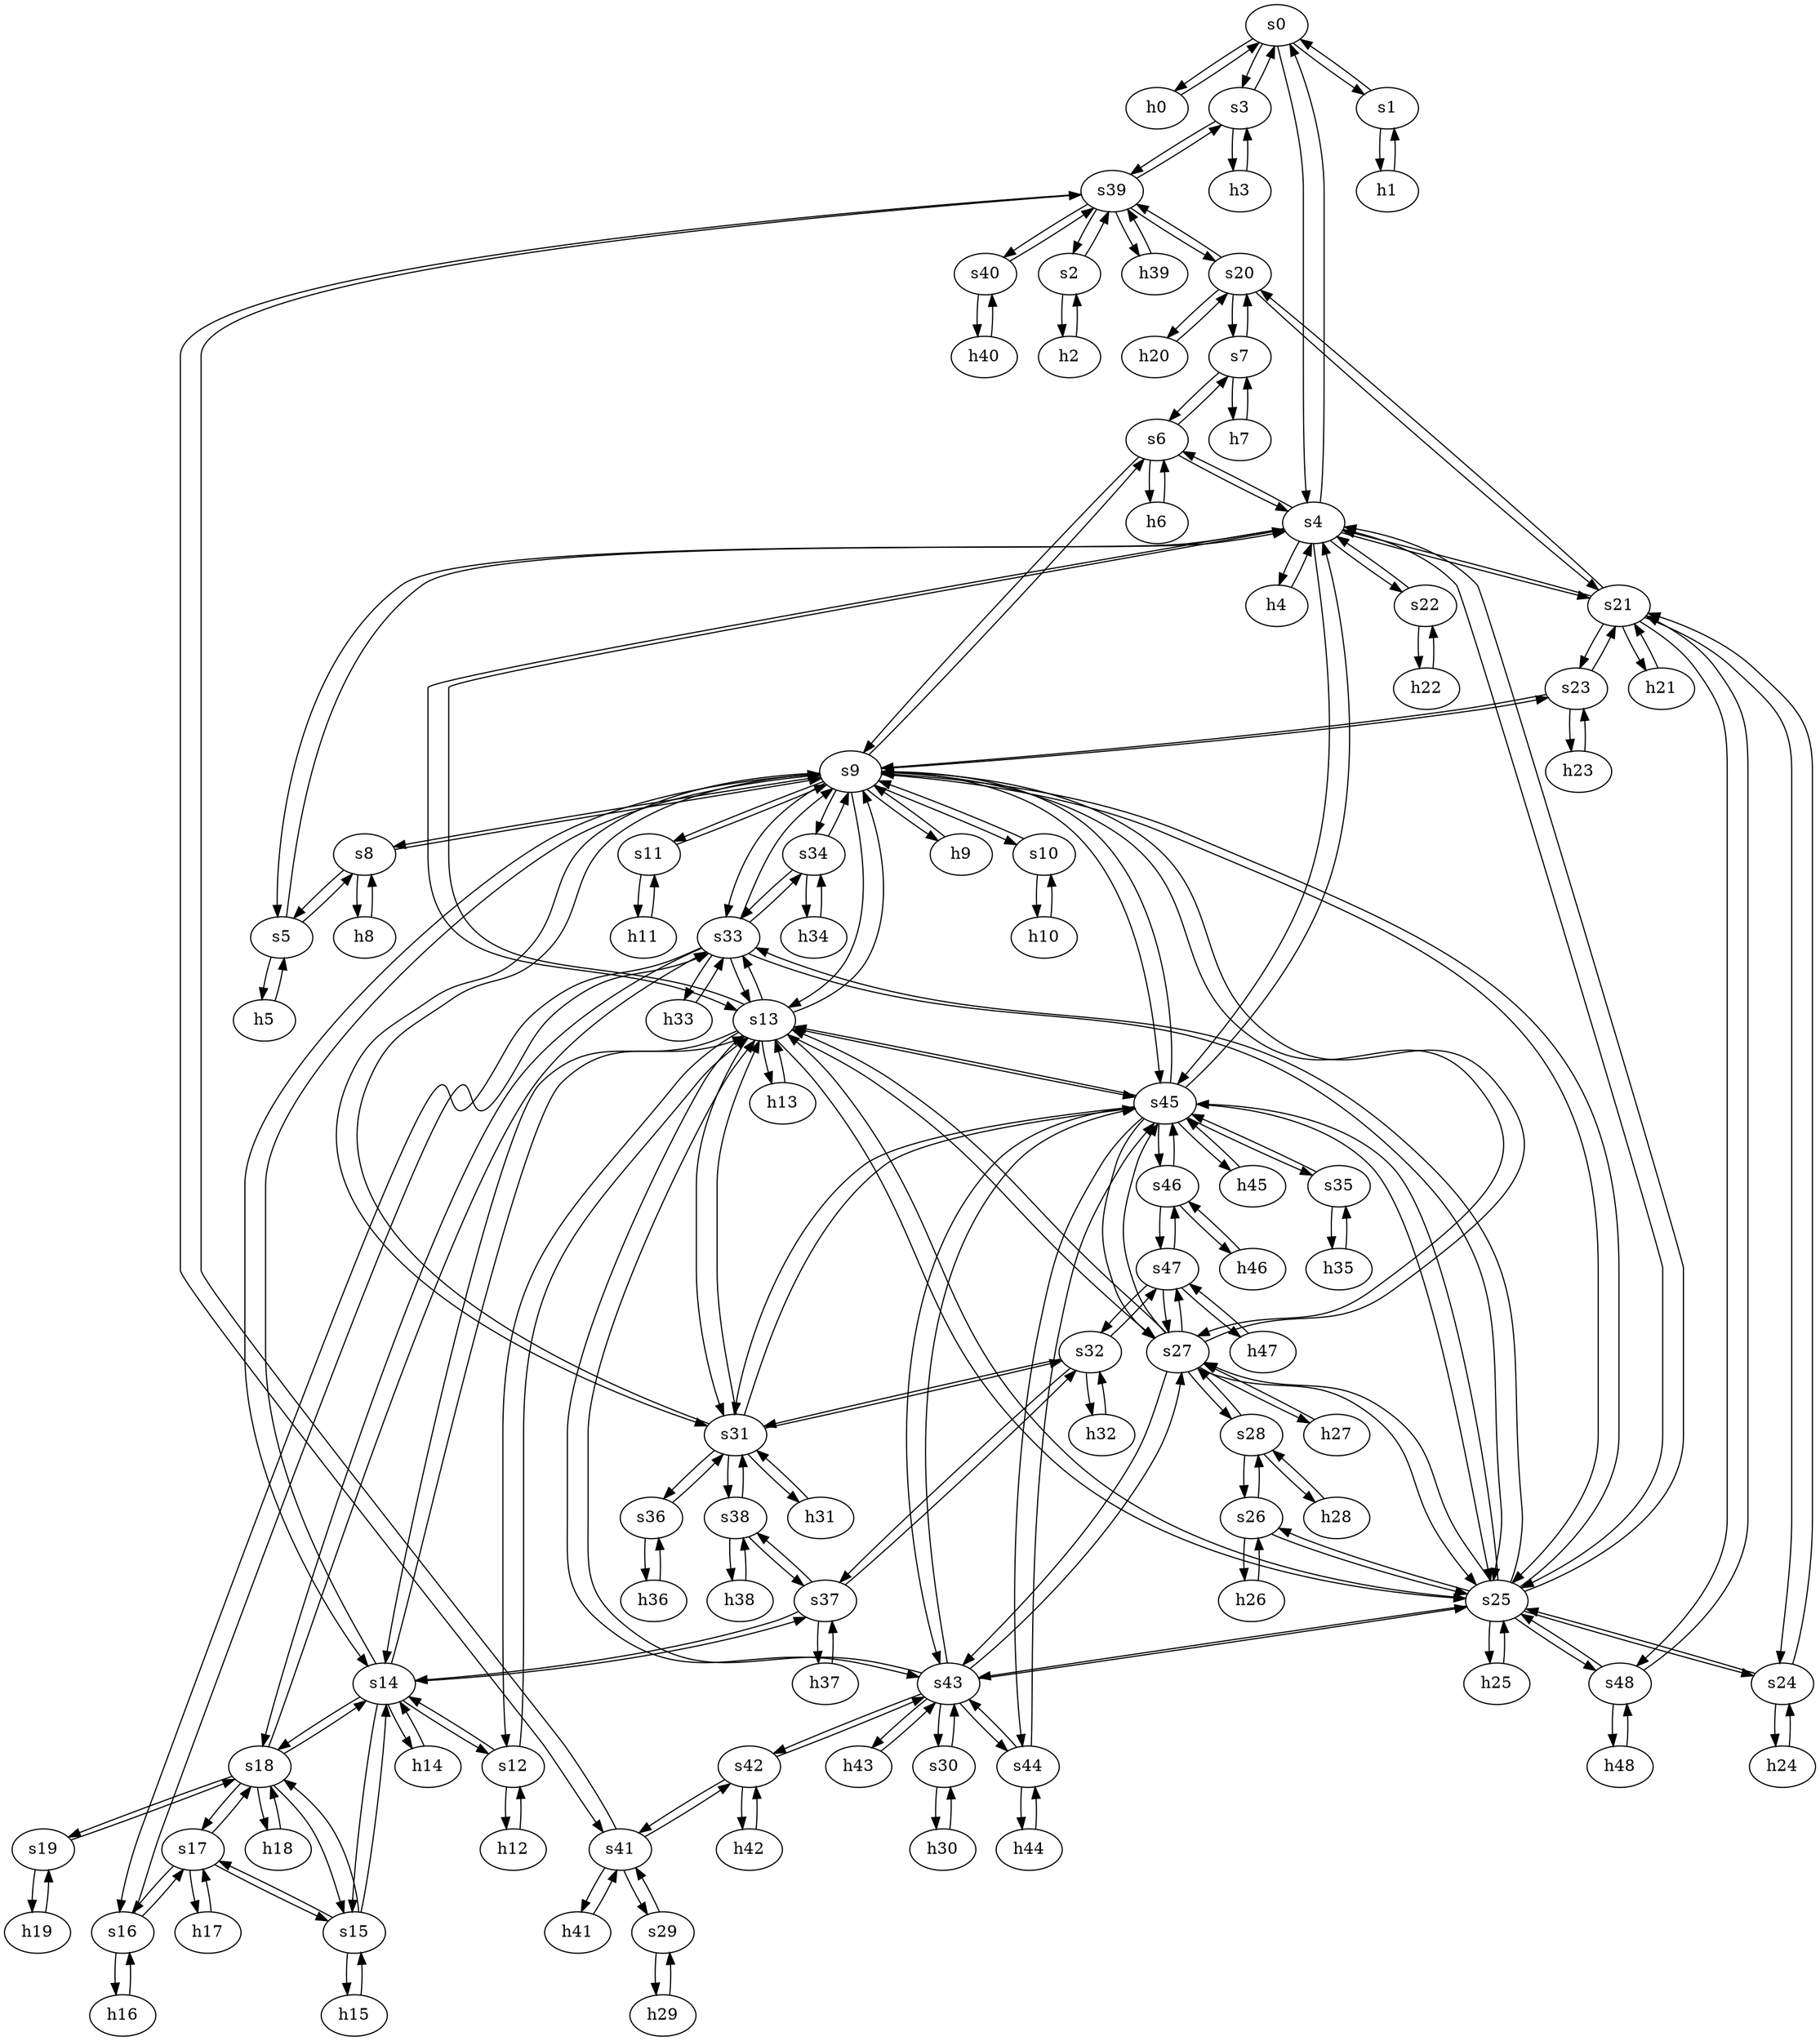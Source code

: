 strict digraph UUNET {
	s0	 [id=0,
		type=switch];
	h0	 [ip="111.0.0.0",
		mac="00:00:00:00:0:0",
		type=host];
	s0 -> h0	 [capacity="1Gbps",
		cost=1,
		dst_port=1,
		src_port=1];
	s3	 [id=3,
		type=switch];
	s0 -> s3	 [capacity="1Gbps",
		cost=1,
		dst_port=2,
		src_port=3];
	s4	 [id=4,
		type=switch];
	s0 -> s4	 [capacity="1Gbps",
		cost=1,
		dst_port=2,
		src_port=4];
	s1	 [id=1,
		type=switch];
	s0 -> s1	 [capacity="1Gbps",
		cost=1,
		dst_port=2,
		src_port=2];
	s7	 [id=7,
		type=switch];
	s20	 [id=20,
		type=switch];
	s7 -> s20	 [capacity="1Gbps",
		cost=1,
		dst_port=2,
		src_port=3];
	h7	 [ip="111.0.7.7",
		mac="00:00:00:00:7:7",
		type=host];
	s7 -> h7	 [capacity="1Gbps",
		cost=1,
		dst_port=1,
		src_port=1];
	s6	 [id=6,
		type=switch];
	s7 -> s6	 [capacity="1Gbps",
		cost=1,
		dst_port=4,
		src_port=2];
	h20	 [ip="111.0.20.20",
		mac="00:00:00:00:20:20",
		type=host];
	h20 -> s20	 [capacity="1Gbps",
		cost=1,
		dst_port=1,
		src_port=1];
	h47	 [ip="111.0.47.47",
		mac="00:00:00:00:47:47",
		type=host];
	s47	 [id=47,
		type=switch];
	h47 -> s47	 [capacity="1Gbps",
		cost=1,
		dst_port=1,
		src_port=1];
	h46	 [ip="111.0.46.46",
		mac="00:00:00:00:46:46",
		type=host];
	s46	 [id=46,
		type=switch];
	h46 -> s46	 [capacity="1Gbps",
		cost=1,
		dst_port=1,
		src_port=1];
	h45	 [ip="111.0.45.45",
		mac="00:00:00:00:45:45",
		type=host];
	s45	 [id=45,
		type=switch];
	h45 -> s45	 [capacity="1Gbps",
		cost=1,
		dst_port=1,
		src_port=1];
	h44	 [ip="111.0.44.44",
		mac="00:00:00:00:44:44",
		type=host];
	s44	 [id=44,
		type=switch];
	h44 -> s44	 [capacity="1Gbps",
		cost=1,
		dst_port=1,
		src_port=1];
	h43	 [ip="111.0.43.43",
		mac="00:00:00:00:43:43",
		type=host];
	s43	 [id=43,
		type=switch];
	h43 -> s43	 [capacity="1Gbps",
		cost=1,
		dst_port=1,
		src_port=1];
	s5	 [id=5,
		type=switch];
	s5 -> s4	 [capacity="1Gbps",
		cost=1,
		dst_port=3,
		src_port=2];
	h5	 [ip="111.0.5.5",
		mac="00:00:00:00:5:5",
		type=host];
	s5 -> h5	 [capacity="1Gbps",
		cost=1,
		dst_port=1,
		src_port=1];
	s8	 [id=8,
		type=switch];
	s5 -> s8	 [capacity="1Gbps",
		cost=1,
		dst_port=2,
		src_port=3];
	h41	 [ip="111.0.41.41",
		mac="00:00:00:00:41:41",
		type=host];
	s41	 [id=41,
		type=switch];
	h41 -> s41	 [capacity="1Gbps",
		cost=1,
		dst_port=1,
		src_port=1];
	h40	 [ip="111.0.40.40",
		mac="00:00:00:00:40:40",
		type=host];
	s40	 [id=40,
		type=switch];
	h40 -> s40	 [capacity="1Gbps",
		cost=1,
		dst_port=1,
		src_port=1];
	s13	 [id=13,
		type=switch];
	s4 -> s13	 [capacity="1Gbps",
		cost=1,
		dst_port=2,
		src_port=6];
	s25	 [id=25,
		type=switch];
	s4 -> s25	 [capacity="1Gbps",
		cost=1,
		dst_port=2,
		src_port=9];
	s4 -> s5	 [capacity="1Gbps",
		cost=1,
		dst_port=2,
		src_port=3];
	h4	 [ip="111.0.4.4",
		mac="00:00:00:00:4:4",
		type=host];
	s4 -> h4	 [capacity="1Gbps",
		cost=1,
		dst_port=1,
		src_port=1];
	s4 -> s0	 [capacity="1Gbps",
		cost=1,
		dst_port=4,
		src_port=2];
	s22	 [id=22,
		type=switch];
	s4 -> s22	 [capacity="1Gbps",
		cost=1,
		dst_port=2,
		src_port=8];
	s4 -> s45	 [capacity="1Gbps",
		cost=1,
		dst_port=2,
		src_port=5];
	s21	 [id=21,
		type=switch];
	s4 -> s21	 [capacity="1Gbps",
		cost=1,
		dst_port=2,
		src_port=7];
	s4 -> s6	 [capacity="1Gbps",
		cost=1,
		dst_port=2,
		src_port=4];
	h48	 [ip="111.0.48.48",
		mac="00:00:00:00:48:48",
		type=host];
	s48	 [id=48,
		type=switch];
	h48 -> s48	 [capacity="1Gbps",
		cost=1,
		dst_port=1,
		src_port=1];
	s44 -> s43	 [capacity="1Gbps",
		cost=1,
		dst_port=7,
		src_port=2];
	s44 -> h44	 [capacity="1Gbps",
		cost=1,
		dst_port=1,
		src_port=1];
	s44 -> s45	 [capacity="1Gbps",
		cost=1,
		dst_port=10,
		src_port=3];
	h24	 [ip="111.0.24.24",
		mac="00:00:00:00:24:24",
		type=host];
	s24	 [id=24,
		type=switch];
	h24 -> s24	 [capacity="1Gbps",
		cost=1,
		dst_port=1,
		src_port=1];
	s46 -> h46	 [capacity="1Gbps",
		cost=1,
		dst_port=1,
		src_port=1];
	s46 -> s47	 [capacity="1Gbps",
		cost=1,
		dst_port=4,
		src_port=3];
	s46 -> s45	 [capacity="1Gbps",
		cost=1,
		dst_port=11,
		src_port=2];
	s47 -> h47	 [capacity="1Gbps",
		cost=1,
		dst_port=1,
		src_port=1];
	s32	 [id=32,
		type=switch];
	s47 -> s32	 [capacity="1Gbps",
		cost=1,
		dst_port=3,
		src_port=3];
	s47 -> s46	 [capacity="1Gbps",
		cost=1,
		dst_port=3,
		src_port=4];
	s27	 [id=27,
		type=switch];
	s47 -> s27	 [capacity="1Gbps",
		cost=1,
		dst_port=7,
		src_port=2];
	s39	 [id=39,
		type=switch];
	s40 -> s39	 [capacity="1Gbps",
		cost=1,
		dst_port=5,
		src_port=2];
	s40 -> h40	 [capacity="1Gbps",
		cost=1,
		dst_port=1,
		src_port=1];
	s29	 [id=29,
		type=switch];
	s41 -> s29	 [capacity="1Gbps",
		cost=1,
		dst_port=2,
		src_port=2];
	s41 -> s39	 [capacity="1Gbps",
		cost=1,
		dst_port=6,
		src_port=3];
	s42	 [id=42,
		type=switch];
	s41 -> s42	 [capacity="1Gbps",
		cost=1,
		dst_port=2,
		src_port=4];
	s41 -> h41	 [capacity="1Gbps",
		cost=1,
		dst_port=1,
		src_port=1];
	s42 -> s41	 [capacity="1Gbps",
		cost=1,
		dst_port=4,
		src_port=2];
	s42 -> s43	 [capacity="1Gbps",
		cost=1,
		dst_port=6,
		src_port=3];
	h42	 [ip="111.0.42.42",
		mac="00:00:00:00:42:42",
		type=host];
	s42 -> h42	 [capacity="1Gbps",
		cost=1,
		dst_port=1,
		src_port=1];
	s43 -> s13	 [capacity="1Gbps",
		cost=1,
		dst_port=6,
		src_port=2];
	s43 -> s25	 [capacity="1Gbps",
		cost=1,
		dst_port=7,
		src_port=3];
	s30	 [id=30,
		type=switch];
	s43 -> s30	 [capacity="1Gbps",
		cost=1,
		dst_port=2,
		src_port=5];
	s43 -> h43	 [capacity="1Gbps",
		cost=1,
		dst_port=1,
		src_port=1];
	s43 -> s44	 [capacity="1Gbps",
		cost=1,
		dst_port=2,
		src_port=7];
	s43 -> s27	 [capacity="1Gbps",
		cost=1,
		dst_port=5,
		src_port=4];
	s43 -> s45	 [capacity="1Gbps",
		cost=1,
		dst_port=9,
		src_port=8];
	s43 -> s42	 [capacity="1Gbps",
		cost=1,
		dst_port=3,
		src_port=6];
	s48 -> s25	 [capacity="1Gbps",
		cost=1,
		dst_port=9,
		src_port=3];
	s48 -> h48	 [capacity="1Gbps",
		cost=1,
		dst_port=1,
		src_port=1];
	s48 -> s21	 [capacity="1Gbps",
		cost=1,
		dst_port=6,
		src_port=2];
	h42 -> s42	 [capacity="1Gbps",
		cost=1,
		dst_port=1,
		src_port=1];
	s45 -> s13	 [capacity="1Gbps",
		cost=1,
		dst_port=7,
		src_port=4];
	s45 -> s25	 [capacity="1Gbps",
		cost=1,
		dst_port=8,
		src_port=5];
	s45 -> h45	 [capacity="1Gbps",
		cost=1,
		dst_port=1,
		src_port=1];
	s45 -> s44	 [capacity="1Gbps",
		cost=1,
		dst_port=3,
		src_port=10];
	s31	 [id=31,
		type=switch];
	s45 -> s31	 [capacity="1Gbps",
		cost=1,
		dst_port=7,
		src_port=7];
	s45 -> s4	 [capacity="1Gbps",
		cost=1,
		dst_port=5,
		src_port=2];
	s35	 [id=35,
		type=switch];
	s45 -> s35	 [capacity="1Gbps",
		cost=1,
		dst_port=2,
		src_port=8];
	s45 -> s46	 [capacity="1Gbps",
		cost=1,
		dst_port=2,
		src_port=11];
	s45 -> s27	 [capacity="1Gbps",
		cost=1,
		dst_port=6,
		src_port=6];
	s45 -> s43	 [capacity="1Gbps",
		cost=1,
		dst_port=8,
		src_port=9];
	s9	 [id=9,
		type=switch];
	s45 -> s9	 [capacity="1Gbps",
		cost=1,
		dst_port=10,
		src_port=3];
	s19	 [id=19,
		type=switch];
	s18	 [id=18,
		type=switch];
	s19 -> s18	 [capacity="1Gbps",
		cost=1,
		dst_port=5,
		src_port=2];
	h19	 [ip="111.0.19.19",
		mac="00:00:00:00:19:19",
		type=host];
	s19 -> h19	 [capacity="1Gbps",
		cost=1,
		dst_port=1,
		src_port=1];
	s17	 [id=17,
		type=switch];
	s18 -> s17	 [capacity="1Gbps",
		cost=1,
		dst_port=4,
		src_port=4];
	h18	 [ip="111.0.18.18",
		mac="00:00:00:00:18:18",
		type=host];
	s18 -> h18	 [capacity="1Gbps",
		cost=1,
		dst_port=1,
		src_port=1];
	s14	 [id=14,
		type=switch];
	s18 -> s14	 [capacity="1Gbps",
		cost=1,
		dst_port=7,
		src_port=2];
	s15	 [id=15,
		type=switch];
	s18 -> s15	 [capacity="1Gbps",
		cost=1,
		dst_port=4,
		src_port=3];
	s18 -> s19	 [capacity="1Gbps",
		cost=1,
		dst_port=2,
		src_port=5];
	s33	 [id=33,
		type=switch];
	s18 -> s33	 [capacity="1Gbps",
		cost=1,
		dst_port=5,
		src_port=6];
	s13 -> s25	 [capacity="1Gbps",
		cost=1,
		dst_port=4,
		src_port=9];
	s12	 [id=12,
		type=switch];
	s13 -> s12	 [capacity="1Gbps",
		cost=1,
		dst_port=2,
		src_port=4];
	h13	 [ip="111.0.13.13",
		mac="00:00:00:00:13:13",
		type=host];
	s13 -> h13	 [capacity="1Gbps",
		cost=1,
		dst_port=1,
		src_port=1];
	s13 -> s31	 [capacity="1Gbps",
		cost=1,
		dst_port=3,
		src_port=11];
	s13 -> s14	 [capacity="1Gbps",
		cost=1,
		dst_port=4,
		src_port=8];
	s13 -> s4	 [capacity="1Gbps",
		cost=1,
		dst_port=6,
		src_port=2];
	s13 -> s27	 [capacity="1Gbps",
		cost=1,
		dst_port=3,
		src_port=10];
	s13 -> s43	 [capacity="1Gbps",
		cost=1,
		dst_port=2,
		src_port=6];
	s13 -> s45	 [capacity="1Gbps",
		cost=1,
		dst_port=4,
		src_port=7];
	s13 -> s33	 [capacity="1Gbps",
		cost=1,
		dst_port=3,
		src_port=5];
	s13 -> s9	 [capacity="1Gbps",
		cost=1,
		dst_port=8,
		src_port=3];
	s12 -> s13	 [capacity="1Gbps",
		cost=1,
		dst_port=4,
		src_port=2];
	s12 -> s14	 [capacity="1Gbps",
		cost=1,
		dst_port=3,
		src_port=3];
	h12	 [ip="111.0.12.12",
		mac="00:00:00:00:12:12",
		type=host];
	s12 -> h12	 [capacity="1Gbps",
		cost=1,
		dst_port=1,
		src_port=1];
	s11	 [id=11,
		type=switch];
	h11	 [ip="111.0.11.11",
		mac="00:00:00:00:11:11",
		type=host];
	s11 -> h11	 [capacity="1Gbps",
		cost=1,
		dst_port=1,
		src_port=1];
	s11 -> s9	 [capacity="1Gbps",
		cost=1,
		dst_port=7,
		src_port=2];
	s10	 [id=10,
		type=switch];
	h10	 [ip="111.0.10.10",
		mac="00:00:00:00:10:10",
		type=host];
	s10 -> h10	 [capacity="1Gbps",
		cost=1,
		dst_port=1,
		src_port=1];
	s10 -> s9	 [capacity="1Gbps",
		cost=1,
		dst_port=6,
		src_port=2];
	s17 -> s18	 [capacity="1Gbps",
		cost=1,
		dst_port=4,
		src_port=4];
	s16	 [id=16,
		type=switch];
	s17 -> s16	 [capacity="1Gbps",
		cost=1,
		dst_port=3,
		src_port=3];
	h17	 [ip="111.0.17.17",
		mac="00:00:00:00:17:17",
		type=host];
	s17 -> h17	 [capacity="1Gbps",
		cost=1,
		dst_port=1,
		src_port=1];
	s17 -> s15	 [capacity="1Gbps",
		cost=1,
		dst_port=3,
		src_port=2];
	s16 -> s17	 [capacity="1Gbps",
		cost=1,
		dst_port=3,
		src_port=3];
	h16	 [ip="111.0.16.16",
		mac="00:00:00:00:16:16",
		type=host];
	s16 -> h16	 [capacity="1Gbps",
		cost=1,
		dst_port=1,
		src_port=1];
	s16 -> s33	 [capacity="1Gbps",
		cost=1,
		dst_port=4,
		src_port=2];
	s15 -> s18	 [capacity="1Gbps",
		cost=1,
		dst_port=3,
		src_port=4];
	s15 -> s17	 [capacity="1Gbps",
		cost=1,
		dst_port=2,
		src_port=3];
	h15	 [ip="111.0.15.15",
		mac="00:00:00:00:15:15",
		type=host];
	s15 -> h15	 [capacity="1Gbps",
		cost=1,
		dst_port=1,
		src_port=1];
	s15 -> s14	 [capacity="1Gbps",
		cost=1,
		dst_port=6,
		src_port=2];
	s14 -> s18	 [capacity="1Gbps",
		cost=1,
		dst_port=2,
		src_port=7];
	s14 -> s13	 [capacity="1Gbps",
		cost=1,
		dst_port=8,
		src_port=4];
	s14 -> s12	 [capacity="1Gbps",
		cost=1,
		dst_port=3,
		src_port=3];
	s37	 [id=37,
		type=switch];
	s14 -> s37	 [capacity="1Gbps",
		cost=1,
		dst_port=2,
		src_port=5];
	h14	 [ip="111.0.14.14",
		mac="00:00:00:00:14:14",
		type=host];
	s14 -> h14	 [capacity="1Gbps",
		cost=1,
		dst_port=1,
		src_port=1];
	s14 -> s15	 [capacity="1Gbps",
		cost=1,
		dst_port=2,
		src_port=6];
	s14 -> s9	 [capacity="1Gbps",
		cost=1,
		dst_port=9,
		src_port=2];
	h8	 [ip="111.0.8.8",
		mac="00:00:00:00:8:8",
		type=host];
	h8 -> s8	 [capacity="1Gbps",
		cost=1,
		dst_port=1,
		src_port=1];
	h9	 [ip="111.0.9.9",
		mac="00:00:00:00:9:9",
		type=host];
	h9 -> s9	 [capacity="1Gbps",
		cost=1,
		dst_port=1,
		src_port=1];
	h2	 [ip="111.0.2.2",
		mac="00:00:00:00:2:2",
		type=host];
	s2	 [id=2,
		type=switch];
	h2 -> s2	 [capacity="1Gbps",
		cost=1,
		dst_port=1,
		src_port=1];
	h3	 [ip="111.0.3.3",
		mac="00:00:00:00:3:3",
		type=host];
	h3 -> s3	 [capacity="1Gbps",
		cost=1,
		dst_port=1,
		src_port=1];
	h0 -> s0	 [capacity="1Gbps",
		cost=1,
		dst_port=1,
		src_port=1];
	h1	 [ip="111.0.1.1",
		mac="00:00:00:00:1:1",
		type=host];
	h1 -> s1	 [capacity="1Gbps",
		cost=1,
		dst_port=1,
		src_port=1];
	h6	 [ip="111.0.6.6",
		mac="00:00:00:00:6:6",
		type=host];
	h6 -> s6	 [capacity="1Gbps",
		cost=1,
		dst_port=1,
		src_port=1];
	h7 -> s7	 [capacity="1Gbps",
		cost=1,
		dst_port=1,
		src_port=1];
	h4 -> s4	 [capacity="1Gbps",
		cost=1,
		dst_port=1,
		src_port=1];
	h5 -> s5	 [capacity="1Gbps",
		cost=1,
		dst_port=1,
		src_port=1];
	s39 -> s40	 [capacity="1Gbps",
		cost=1,
		dst_port=2,
		src_port=5];
	s39 -> s2	 [capacity="1Gbps",
		cost=1,
		dst_port=2,
		src_port=2];
	s39 -> s20	 [capacity="1Gbps",
		cost=1,
		dst_port=3,
		src_port=4];
	h39	 [ip="111.0.39.39",
		mac="00:00:00:00:39:39",
		type=host];
	s39 -> h39	 [capacity="1Gbps",
		cost=1,
		dst_port=1,
		src_port=1];
	s39 -> s41	 [capacity="1Gbps",
		cost=1,
		dst_port=3,
		src_port=6];
	s39 -> s3	 [capacity="1Gbps",
		cost=1,
		dst_port=3,
		src_port=3];
	s38	 [id=38,
		type=switch];
	s38 -> s37	 [capacity="1Gbps",
		cost=1,
		dst_port=4,
		src_port=3];
	h38	 [ip="111.0.38.38",
		mac="00:00:00:00:38:38",
		type=host];
	s38 -> h38	 [capacity="1Gbps",
		cost=1,
		dst_port=1,
		src_port=1];
	s38 -> s31	 [capacity="1Gbps",
		cost=1,
		dst_port=6,
		src_port=2];
	h35	 [ip="111.0.35.35",
		mac="00:00:00:00:35:35",
		type=host];
	s35 -> h35	 [capacity="1Gbps",
		cost=1,
		dst_port=1,
		src_port=1];
	s35 -> s45	 [capacity="1Gbps",
		cost=1,
		dst_port=8,
		src_port=2];
	s34	 [id=34,
		type=switch];
	h34	 [ip="111.0.34.34",
		mac="00:00:00:00:34:34",
		type=host];
	s34 -> h34	 [capacity="1Gbps",
		cost=1,
		dst_port=1,
		src_port=1];
	s34 -> s33	 [capacity="1Gbps",
		cost=1,
		dst_port=7,
		src_port=3];
	s34 -> s9	 [capacity="1Gbps",
		cost=1,
		dst_port=5,
		src_port=2];
	s37 -> s38	 [capacity="1Gbps",
		cost=1,
		dst_port=3,
		src_port=4];
	h37	 [ip="111.0.37.37",
		mac="00:00:00:00:37:37",
		type=host];
	s37 -> h37	 [capacity="1Gbps",
		cost=1,
		dst_port=1,
		src_port=1];
	s37 -> s14	 [capacity="1Gbps",
		cost=1,
		dst_port=5,
		src_port=2];
	s37 -> s32	 [capacity="1Gbps",
		cost=1,
		dst_port=4,
		src_port=3];
	s36	 [id=36,
		type=switch];
	h36	 [ip="111.0.36.36",
		mac="00:00:00:00:36:36",
		type=host];
	s36 -> h36	 [capacity="1Gbps",
		cost=1,
		dst_port=1,
		src_port=1];
	s36 -> s31	 [capacity="1Gbps",
		cost=1,
		dst_port=5,
		src_port=2];
	s31 -> s13	 [capacity="1Gbps",
		cost=1,
		dst_port=11,
		src_port=3];
	s31 -> s38	 [capacity="1Gbps",
		cost=1,
		dst_port=2,
		src_port=6];
	s31 -> s36	 [capacity="1Gbps",
		cost=1,
		dst_port=2,
		src_port=5];
	h31	 [ip="111.0.31.31",
		mac="00:00:00:00:31:31",
		type=host];
	s31 -> h31	 [capacity="1Gbps",
		cost=1,
		dst_port=1,
		src_port=1];
	s31 -> s32	 [capacity="1Gbps",
		cost=1,
		dst_port=2,
		src_port=4];
	s31 -> s45	 [capacity="1Gbps",
		cost=1,
		dst_port=7,
		src_port=7];
	s31 -> s9	 [capacity="1Gbps",
		cost=1,
		dst_port=14,
		src_port=2];
	h30	 [ip="111.0.30.30",
		mac="00:00:00:00:30:30",
		type=host];
	s30 -> h30	 [capacity="1Gbps",
		cost=1,
		dst_port=1,
		src_port=1];
	s30 -> s43	 [capacity="1Gbps",
		cost=1,
		dst_port=5,
		src_port=2];
	s33 -> s18	 [capacity="1Gbps",
		cost=1,
		dst_port=6,
		src_port=5];
	s33 -> s13	 [capacity="1Gbps",
		cost=1,
		dst_port=5,
		src_port=3];
	s33 -> s25	 [capacity="1Gbps",
		cost=1,
		dst_port=6,
		src_port=6];
	s33 -> s16	 [capacity="1Gbps",
		cost=1,
		dst_port=2,
		src_port=4];
	h33	 [ip="111.0.33.33",
		mac="00:00:00:00:33:33",
		type=host];
	s33 -> h33	 [capacity="1Gbps",
		cost=1,
		dst_port=1,
		src_port=1];
	s33 -> s34	 [capacity="1Gbps",
		cost=1,
		dst_port=3,
		src_port=7];
	s33 -> s9	 [capacity="1Gbps",
		cost=1,
		dst_port=4,
		src_port=2];
	s32 -> s37	 [capacity="1Gbps",
		cost=1,
		dst_port=3,
		src_port=4];
	h32	 [ip="111.0.32.32",
		mac="00:00:00:00:32:32",
		type=host];
	s32 -> h32	 [capacity="1Gbps",
		cost=1,
		dst_port=1,
		src_port=1];
	s32 -> s47	 [capacity="1Gbps",
		cost=1,
		dst_port=3,
		src_port=3];
	s32 -> s31	 [capacity="1Gbps",
		cost=1,
		dst_port=4,
		src_port=2];
	h18 -> s18	 [capacity="1Gbps",
		cost=1,
		dst_port=1,
		src_port=1];
	h19 -> s19	 [capacity="1Gbps",
		cost=1,
		dst_port=1,
		src_port=1];
	h10 -> s10	 [capacity="1Gbps",
		cost=1,
		dst_port=1,
		src_port=1];
	h11 -> s11	 [capacity="1Gbps",
		cost=1,
		dst_port=1,
		src_port=1];
	h12 -> s12	 [capacity="1Gbps",
		cost=1,
		dst_port=1,
		src_port=1];
	h13 -> s13	 [capacity="1Gbps",
		cost=1,
		dst_port=1,
		src_port=1];
	h14 -> s14	 [capacity="1Gbps",
		cost=1,
		dst_port=1,
		src_port=1];
	h15 -> s15	 [capacity="1Gbps",
		cost=1,
		dst_port=1,
		src_port=1];
	h16 -> s16	 [capacity="1Gbps",
		cost=1,
		dst_port=1,
		src_port=1];
	h17 -> s17	 [capacity="1Gbps",
		cost=1,
		dst_port=1,
		src_port=1];
	s9 -> s11	 [capacity="1Gbps",
		cost=1,
		dst_port=2,
		src_port=7];
	s9 -> s13	 [capacity="1Gbps",
		cost=1,
		dst_port=3,
		src_port=8];
	s9 -> s25	 [capacity="1Gbps",
		cost=1,
		dst_port=3,
		src_port=12];
	s9 -> s10	 [capacity="1Gbps",
		cost=1,
		dst_port=2,
		src_port=6];
	s23	 [id=23,
		type=switch];
	s9 -> s23	 [capacity="1Gbps",
		cost=1,
		dst_port=2,
		src_port=11];
	s9 -> s31	 [capacity="1Gbps",
		cost=1,
		dst_port=2,
		src_port=14];
	s9 -> h9	 [capacity="1Gbps",
		cost=1,
		dst_port=1,
		src_port=1];
	s9 -> s14	 [capacity="1Gbps",
		cost=1,
		dst_port=2,
		src_port=9];
	s9 -> s27	 [capacity="1Gbps",
		cost=1,
		dst_port=2,
		src_port=13];
	s9 -> s45	 [capacity="1Gbps",
		cost=1,
		dst_port=3,
		src_port=10];
	s9 -> s33	 [capacity="1Gbps",
		cost=1,
		dst_port=2,
		src_port=4];
	s9 -> s34	 [capacity="1Gbps",
		cost=1,
		dst_port=2,
		src_port=5];
	s9 -> s8	 [capacity="1Gbps",
		cost=1,
		dst_port=3,
		src_port=3];
	s9 -> s6	 [capacity="1Gbps",
		cost=1,
		dst_port=3,
		src_port=2];
	s8 -> s5	 [capacity="1Gbps",
		cost=1,
		dst_port=3,
		src_port=2];
	s8 -> h8	 [capacity="1Gbps",
		cost=1,
		dst_port=1,
		src_port=1];
	s8 -> s9	 [capacity="1Gbps",
		cost=1,
		dst_port=3,
		src_port=3];
	h29	 [ip="111.0.29.29",
		mac="00:00:00:00:29:29",
		type=host];
	h29 -> s29	 [capacity="1Gbps",
		cost=1,
		dst_port=1,
		src_port=1];
	h28	 [ip="111.0.28.28",
		mac="00:00:00:00:28:28",
		type=host];
	s28	 [id=28,
		type=switch];
	h28 -> s28	 [capacity="1Gbps",
		cost=1,
		dst_port=1,
		src_port=1];
	h23	 [ip="111.0.23.23",
		mac="00:00:00:00:23:23",
		type=host];
	s23 -> h23	 [capacity="1Gbps",
		cost=1,
		dst_port=1,
		src_port=1];
	s23 -> s21	 [capacity="1Gbps",
		cost=1,
		dst_port=5,
		src_port=3];
	s23 -> s9	 [capacity="1Gbps",
		cost=1,
		dst_port=11,
		src_port=2];
	s3 -> s0	 [capacity="1Gbps",
		cost=1,
		dst_port=3,
		src_port=2];
	s3 -> h3	 [capacity="1Gbps",
		cost=1,
		dst_port=1,
		src_port=1];
	s3 -> s39	 [capacity="1Gbps",
		cost=1,
		dst_port=3,
		src_port=3];
	s2 -> h2	 [capacity="1Gbps",
		cost=1,
		dst_port=1,
		src_port=1];
	s2 -> s39	 [capacity="1Gbps",
		cost=1,
		dst_port=2,
		src_port=2];
	s1 -> s0	 [capacity="1Gbps",
		cost=1,
		dst_port=2,
		src_port=2];
	s1 -> h1	 [capacity="1Gbps",
		cost=1,
		dst_port=1,
		src_port=1];
	h26	 [ip="111.0.26.26",
		mac="00:00:00:00:26:26",
		type=host];
	s26	 [id=26,
		type=switch];
	h26 -> s26	 [capacity="1Gbps",
		cost=1,
		dst_port=1,
		src_port=1];
	h21	 [ip="111.0.21.21",
		mac="00:00:00:00:21:21",
		type=host];
	h21 -> s21	 [capacity="1Gbps",
		cost=1,
		dst_port=1,
		src_port=1];
	s6 -> h6	 [capacity="1Gbps",
		cost=1,
		dst_port=1,
		src_port=1];
	s6 -> s7	 [capacity="1Gbps",
		cost=1,
		dst_port=2,
		src_port=4];
	s6 -> s4	 [capacity="1Gbps",
		cost=1,
		dst_port=4,
		src_port=2];
	s6 -> s9	 [capacity="1Gbps",
		cost=1,
		dst_port=2,
		src_port=3];
	h23 -> s23	 [capacity="1Gbps",
		cost=1,
		dst_port=1,
		src_port=1];
	h22	 [ip="111.0.22.22",
		mac="00:00:00:00:22:22",
		type=host];
	h22 -> s22	 [capacity="1Gbps",
		cost=1,
		dst_port=1,
		src_port=1];
	h32 -> s32	 [capacity="1Gbps",
		cost=1,
		dst_port=1,
		src_port=1];
	h33 -> s33	 [capacity="1Gbps",
		cost=1,
		dst_port=1,
		src_port=1];
	h30 -> s30	 [capacity="1Gbps",
		cost=1,
		dst_port=1,
		src_port=1];
	h31 -> s31	 [capacity="1Gbps",
		cost=1,
		dst_port=1,
		src_port=1];
	h36 -> s36	 [capacity="1Gbps",
		cost=1,
		dst_port=1,
		src_port=1];
	h37 -> s37	 [capacity="1Gbps",
		cost=1,
		dst_port=1,
		src_port=1];
	h34 -> s34	 [capacity="1Gbps",
		cost=1,
		dst_port=1,
		src_port=1];
	h35 -> s35	 [capacity="1Gbps",
		cost=1,
		dst_port=1,
		src_port=1];
	h38 -> s38	 [capacity="1Gbps",
		cost=1,
		dst_port=1,
		src_port=1];
	h39 -> s39	 [capacity="1Gbps",
		cost=1,
		dst_port=1,
		src_port=1];
	s22 -> h22	 [capacity="1Gbps",
		cost=1,
		dst_port=1,
		src_port=1];
	s22 -> s4	 [capacity="1Gbps",
		cost=1,
		dst_port=8,
		src_port=2];
	h25	 [ip="111.0.25.25",
		mac="00:00:00:00:25:25",
		type=host];
	h25 -> s25	 [capacity="1Gbps",
		cost=1,
		dst_port=1,
		src_port=1];
	s20 -> s7	 [capacity="1Gbps",
		cost=1,
		dst_port=3,
		src_port=2];
	s20 -> s39	 [capacity="1Gbps",
		cost=1,
		dst_port=4,
		src_port=3];
	s20 -> h20	 [capacity="1Gbps",
		cost=1,
		dst_port=1,
		src_port=1];
	s20 -> s21	 [capacity="1Gbps",
		cost=1,
		dst_port=3,
		src_port=4];
	s21 -> s24	 [capacity="1Gbps",
		cost=1,
		dst_port=2,
		src_port=4];
	s21 -> s48	 [capacity="1Gbps",
		cost=1,
		dst_port=2,
		src_port=6];
	s21 -> s23	 [capacity="1Gbps",
		cost=1,
		dst_port=3,
		src_port=5];
	s21 -> s20	 [capacity="1Gbps",
		cost=1,
		dst_port=4,
		src_port=3];
	s21 -> s4	 [capacity="1Gbps",
		cost=1,
		dst_port=7,
		src_port=2];
	s21 -> h21	 [capacity="1Gbps",
		cost=1,
		dst_port=1,
		src_port=1];
	s26 -> s25	 [capacity="1Gbps",
		cost=1,
		dst_port=10,
		src_port=2];
	s26 -> s28	 [capacity="1Gbps",
		cost=1,
		dst_port=2,
		src_port=3];
	s26 -> h26	 [capacity="1Gbps",
		cost=1,
		dst_port=1,
		src_port=1];
	s27 -> s13	 [capacity="1Gbps",
		cost=1,
		dst_port=10,
		src_port=3];
	s27 -> s25	 [capacity="1Gbps",
		cost=1,
		dst_port=11,
		src_port=4];
	s27 -> s47	 [capacity="1Gbps",
		cost=1,
		dst_port=2,
		src_port=7];
	h27	 [ip="111.0.27.27",
		mac="00:00:00:00:27:27",
		type=host];
	s27 -> h27	 [capacity="1Gbps",
		cost=1,
		dst_port=1,
		src_port=1];
	s27 -> s28	 [capacity="1Gbps",
		cost=1,
		dst_port=3,
		src_port=8];
	s27 -> s43	 [capacity="1Gbps",
		cost=1,
		dst_port=4,
		src_port=5];
	s27 -> s45	 [capacity="1Gbps",
		cost=1,
		dst_port=6,
		src_port=6];
	s27 -> s9	 [capacity="1Gbps",
		cost=1,
		dst_port=13,
		src_port=2];
	s24 -> s25	 [capacity="1Gbps",
		cost=1,
		dst_port=5,
		src_port=3];
	s24 -> h24	 [capacity="1Gbps",
		cost=1,
		dst_port=1,
		src_port=1];
	s24 -> s21	 [capacity="1Gbps",
		cost=1,
		dst_port=4,
		src_port=2];
	s25 -> s13	 [capacity="1Gbps",
		cost=1,
		dst_port=9,
		src_port=4];
	s25 -> s24	 [capacity="1Gbps",
		cost=1,
		dst_port=3,
		src_port=5];
	s25 -> s26	 [capacity="1Gbps",
		cost=1,
		dst_port=2,
		src_port=10];
	s25 -> s48	 [capacity="1Gbps",
		cost=1,
		dst_port=3,
		src_port=9];
	s25 -> h25	 [capacity="1Gbps",
		cost=1,
		dst_port=1,
		src_port=1];
	s25 -> s4	 [capacity="1Gbps",
		cost=1,
		dst_port=9,
		src_port=2];
	s25 -> s27	 [capacity="1Gbps",
		cost=1,
		dst_port=4,
		src_port=11];
	s25 -> s43	 [capacity="1Gbps",
		cost=1,
		dst_port=3,
		src_port=7];
	s25 -> s45	 [capacity="1Gbps",
		cost=1,
		dst_port=5,
		src_port=8];
	s25 -> s33	 [capacity="1Gbps",
		cost=1,
		dst_port=6,
		src_port=6];
	s25 -> s9	 [capacity="1Gbps",
		cost=1,
		dst_port=12,
		src_port=3];
	s28 -> s26	 [capacity="1Gbps",
		cost=1,
		dst_port=3,
		src_port=2];
	s28 -> h28	 [capacity="1Gbps",
		cost=1,
		dst_port=1,
		src_port=1];
	s28 -> s27	 [capacity="1Gbps",
		cost=1,
		dst_port=8,
		src_port=3];
	s29 -> h29	 [capacity="1Gbps",
		cost=1,
		dst_port=1,
		src_port=1];
	s29 -> s41	 [capacity="1Gbps",
		cost=1,
		dst_port=2,
		src_port=2];
	h27 -> s27	 [capacity="1Gbps",
		cost=1,
		dst_port=1,
		src_port=1];
}
